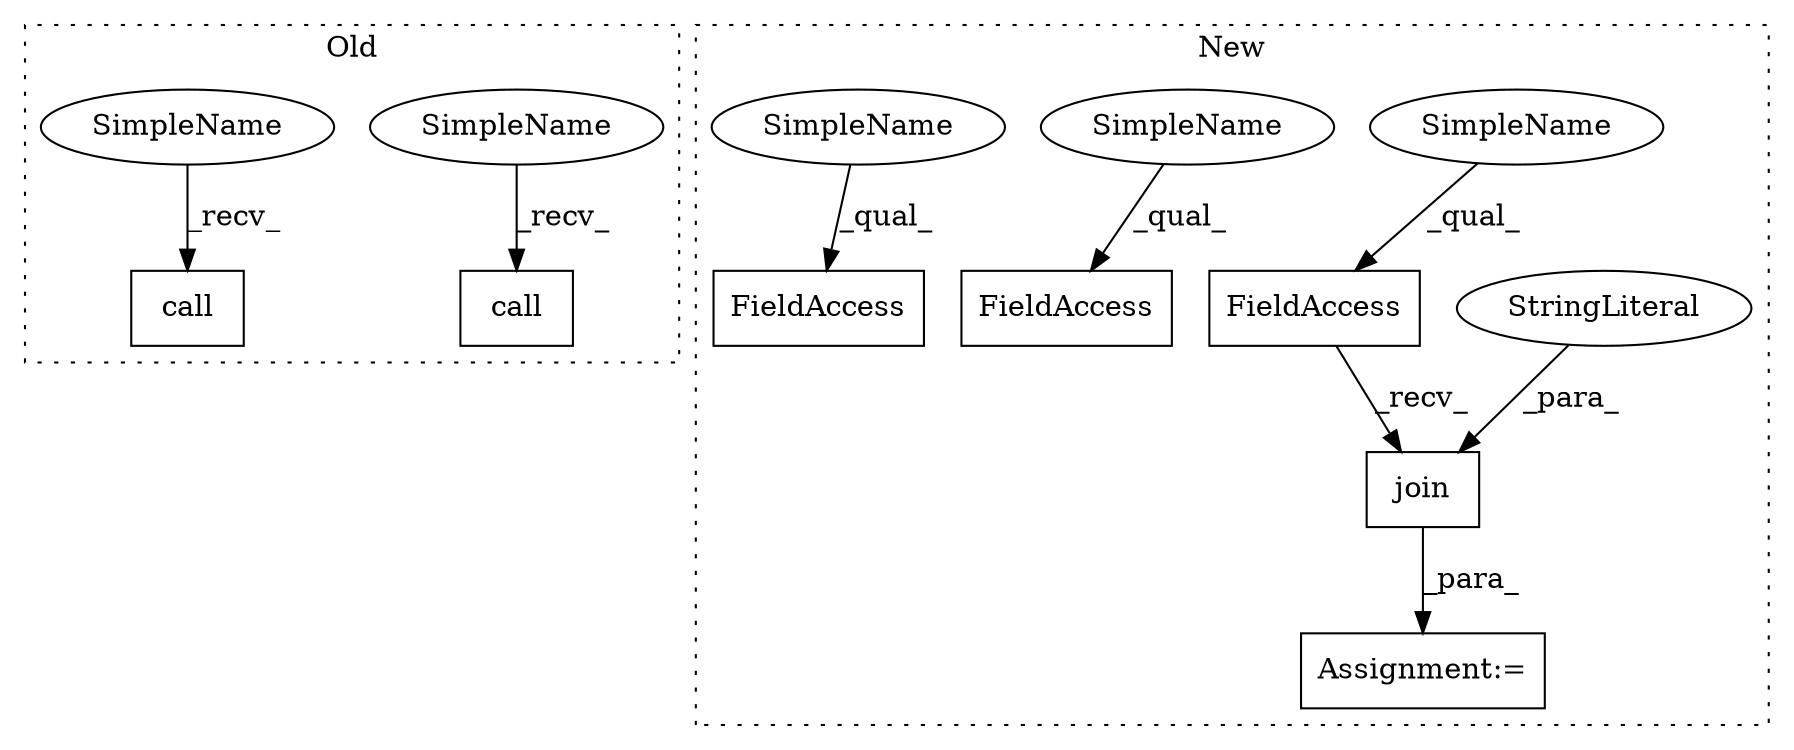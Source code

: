 digraph G {
subgraph cluster0 {
1 [label="call" a="32" s="553,566" l="5,1" shape="box"];
7 [label="call" a="32" s="804,817" l="5,1" shape="box"];
12 [label="SimpleName" a="42" s="542" l="10" shape="ellipse"];
13 [label="SimpleName" a="42" s="793" l="10" shape="ellipse"];
label = "Old";
style="dotted";
}
subgraph cluster1 {
2 [label="join" a="32" s="651,674" l="5,1" shape="box"];
3 [label="FieldAccess" a="22" s="643" l="7" shape="box"];
4 [label="StringLiteral" a="45" s="662" l="12" shape="ellipse"];
5 [label="Assignment:=" a="7" s="642" l="1" shape="box"];
6 [label="FieldAccess" a="22" s="426" l="7" shape="box"];
8 [label="FieldAccess" a="22" s="851" l="7" shape="box"];
9 [label="SimpleName" a="42" s="643" l="2" shape="ellipse"];
10 [label="SimpleName" a="42" s="426" l="2" shape="ellipse"];
11 [label="SimpleName" a="42" s="851" l="2" shape="ellipse"];
label = "New";
style="dotted";
}
2 -> 5 [label="_para_"];
3 -> 2 [label="_recv_"];
4 -> 2 [label="_para_"];
9 -> 3 [label="_qual_"];
10 -> 6 [label="_qual_"];
11 -> 8 [label="_qual_"];
12 -> 1 [label="_recv_"];
13 -> 7 [label="_recv_"];
}